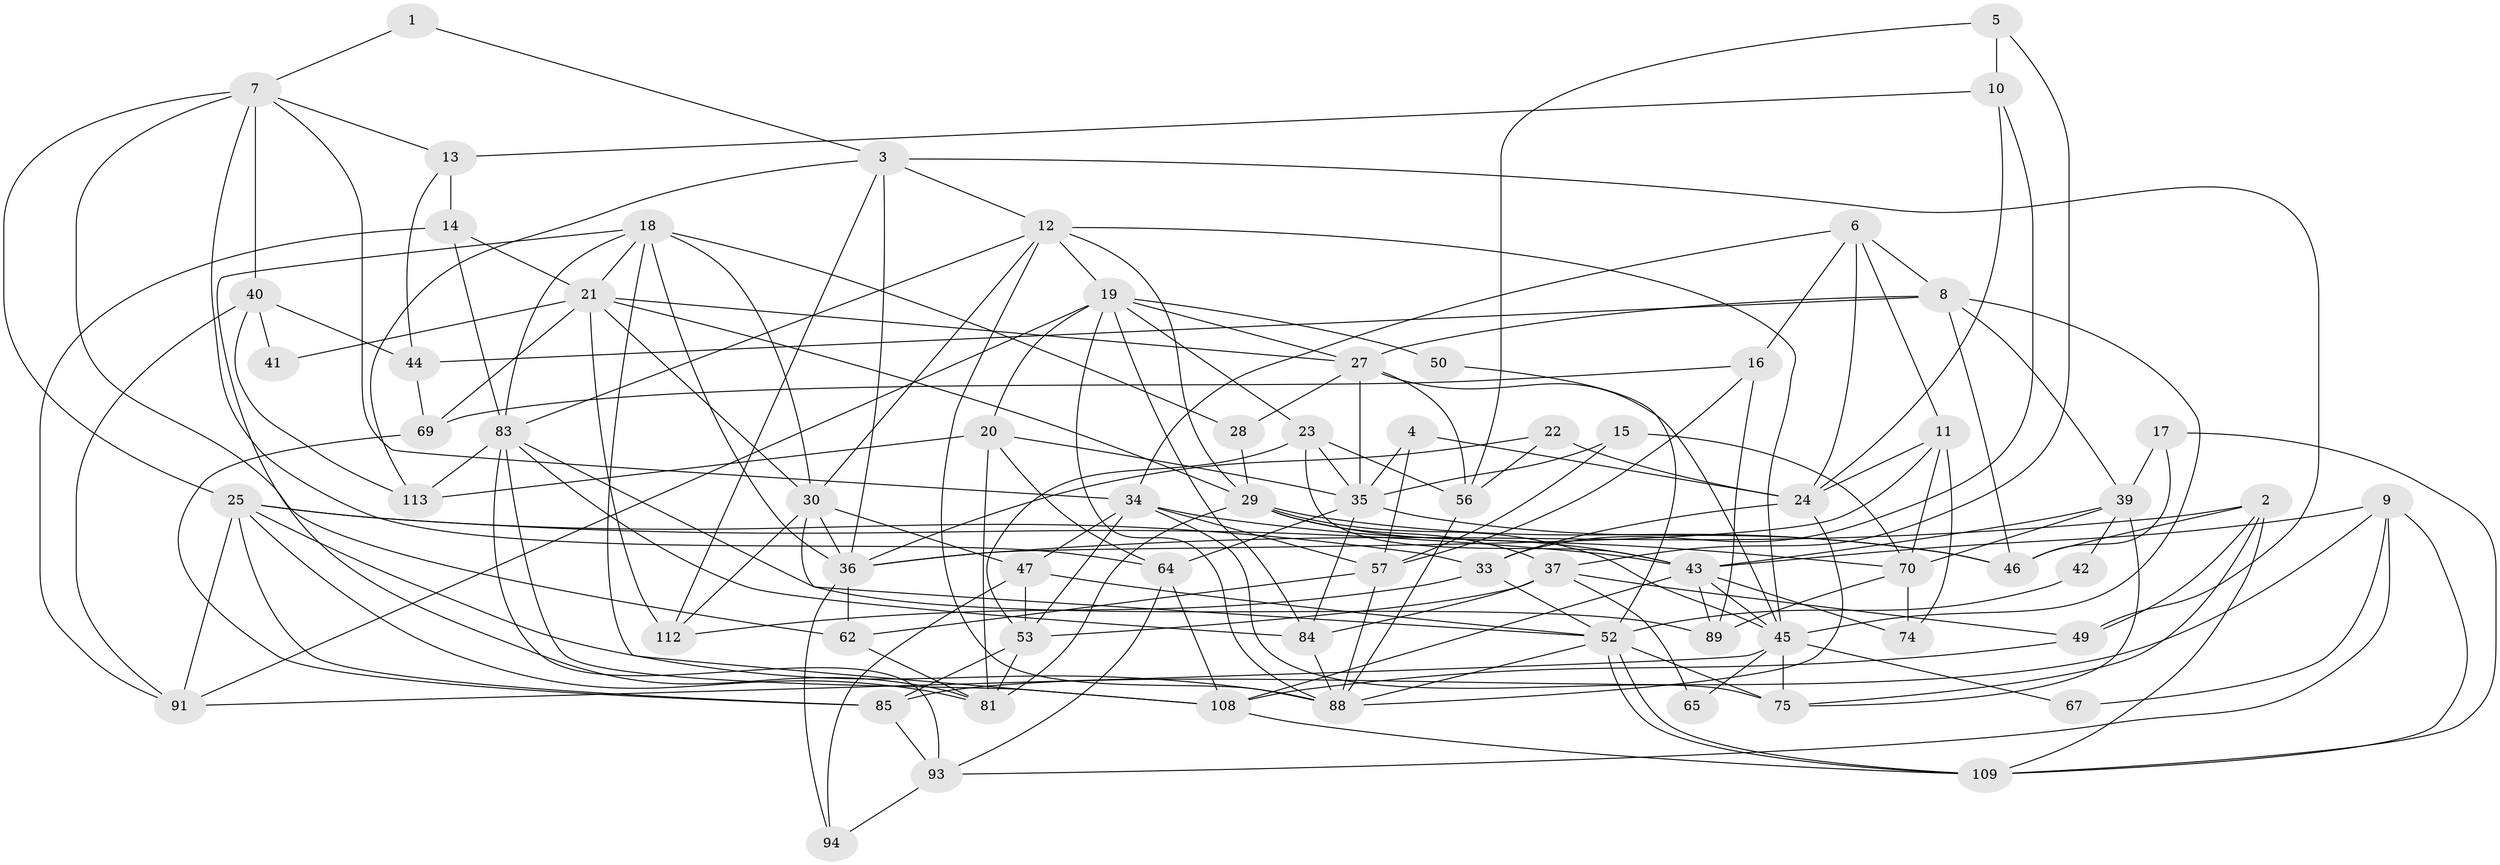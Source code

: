 // Generated by graph-tools (version 1.1) at 2025/23/03/03/25 07:23:58]
// undirected, 70 vertices, 182 edges
graph export_dot {
graph [start="1"]
  node [color=gray90,style=filled];
  1;
  2 [super="+38"];
  3 [super="+105"];
  4;
  5;
  6 [super="+80"];
  7 [super="+59"];
  8 [super="+32"];
  9 [super="+26"];
  10 [super="+76"];
  11 [super="+106"];
  12 [super="+98"];
  13;
  14 [super="+66"];
  15 [super="+114"];
  16;
  17 [super="+72"];
  18 [super="+115"];
  19 [super="+102"];
  20 [super="+96"];
  21 [super="+63"];
  22;
  23;
  24 [super="+78"];
  25 [super="+87"];
  27 [super="+86"];
  28;
  29 [super="+58"];
  30 [super="+31"];
  33 [super="+71"];
  34 [super="+55"];
  35 [super="+54"];
  36 [super="+79"];
  37 [super="+110"];
  39;
  40 [super="+107"];
  41;
  42;
  43 [super="+61"];
  44 [super="+82"];
  45 [super="+48"];
  46;
  47;
  49 [super="+51"];
  50;
  52 [super="+77"];
  53 [super="+101"];
  56 [super="+60"];
  57 [super="+73"];
  62 [super="+97"];
  64 [super="+68"];
  65;
  67;
  69;
  70 [super="+104"];
  74;
  75 [super="+95"];
  81 [super="+100"];
  83 [super="+90"];
  84 [super="+103"];
  85;
  88 [super="+92"];
  89;
  91;
  93 [super="+99"];
  94;
  108 [super="+111"];
  109;
  112;
  113;
  1 -- 3;
  1 -- 7;
  2 -- 46;
  2 -- 49 [weight=2];
  2 -- 75;
  2 -- 109;
  2 -- 36;
  3 -- 113;
  3 -- 112;
  3 -- 36;
  3 -- 12;
  3 -- 49;
  4 -- 24;
  4 -- 35;
  4 -- 57;
  5 -- 10;
  5 -- 37;
  5 -- 56;
  6 -- 24;
  6 -- 16;
  6 -- 34;
  6 -- 8;
  6 -- 11;
  7 -- 25;
  7 -- 40;
  7 -- 64;
  7 -- 13;
  7 -- 62;
  7 -- 34;
  8 -- 27;
  8 -- 45;
  8 -- 46;
  8 -- 39;
  8 -- 44;
  9 -- 85;
  9 -- 67;
  9 -- 109;
  9 -- 93;
  9 -- 43;
  10 -- 24;
  10 -- 33;
  10 -- 13;
  11 -- 74;
  11 -- 24;
  11 -- 70;
  11 -- 36;
  12 -- 19;
  12 -- 29;
  12 -- 83;
  12 -- 88;
  12 -- 45;
  12 -- 30;
  13 -- 14 [weight=2];
  13 -- 44;
  14 -- 21;
  14 -- 91;
  14 -- 83;
  15 -- 70;
  15 -- 57;
  15 -- 35;
  16 -- 89;
  16 -- 69;
  16 -- 57;
  17 -- 39;
  17 -- 109;
  17 -- 46;
  18 -- 81;
  18 -- 28;
  18 -- 83;
  18 -- 21;
  18 -- 108;
  18 -- 36;
  18 -- 30;
  19 -- 23;
  19 -- 50;
  19 -- 91;
  19 -- 27;
  19 -- 88;
  19 -- 20;
  19 -- 84;
  20 -- 113;
  20 -- 81;
  20 -- 35;
  20 -- 64;
  21 -- 69;
  21 -- 29;
  21 -- 41;
  21 -- 112;
  21 -- 27;
  21 -- 30;
  22 -- 24;
  22 -- 56;
  22 -- 36;
  23 -- 53;
  23 -- 56;
  23 -- 35;
  23 -- 43;
  24 -- 33;
  24 -- 88;
  25 -- 91;
  25 -- 85;
  25 -- 33;
  25 -- 43;
  25 -- 81;
  25 -- 88;
  27 -- 35;
  27 -- 28;
  27 -- 45;
  27 -- 56;
  28 -- 29;
  29 -- 37;
  29 -- 45;
  29 -- 81;
  29 -- 43;
  29 -- 46;
  30 -- 47;
  30 -- 112;
  30 -- 52;
  30 -- 36;
  33 -- 112;
  33 -- 52;
  34 -- 70;
  34 -- 53;
  34 -- 57;
  34 -- 75;
  34 -- 47;
  35 -- 46;
  35 -- 64;
  35 -- 84;
  36 -- 62;
  36 -- 94;
  37 -- 49;
  37 -- 65;
  37 -- 53;
  37 -- 84;
  39 -- 75;
  39 -- 70;
  39 -- 42;
  39 -- 43;
  40 -- 91;
  40 -- 41;
  40 -- 113;
  40 -- 44;
  42 -- 52;
  43 -- 45;
  43 -- 89;
  43 -- 74;
  43 -- 108;
  44 -- 69;
  45 -- 91;
  45 -- 65;
  45 -- 67;
  45 -- 75;
  47 -- 52;
  47 -- 94;
  47 -- 53;
  49 -- 108;
  50 -- 52;
  52 -- 109;
  52 -- 109;
  52 -- 75;
  52 -- 88;
  53 -- 81;
  53 -- 85;
  56 -- 88;
  57 -- 62;
  57 -- 88;
  62 -- 81;
  64 -- 93;
  64 -- 108;
  69 -- 85;
  70 -- 89;
  70 -- 74;
  83 -- 93;
  83 -- 84;
  83 -- 89;
  83 -- 113;
  83 -- 108;
  84 -- 88;
  85 -- 93;
  93 -- 94;
  108 -- 109;
}
